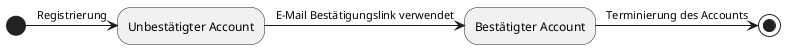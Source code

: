 @startuml Account_Lifecycle
(*) ->[Registrierung] "Unbestätigter Account"
"Unbestätigter Account" ->[E-Mail Bestätigungslink verwendet] "Bestätigter Account"
"Bestätigter Account" ->[Terminierung des Accounts] (*)
@enduml